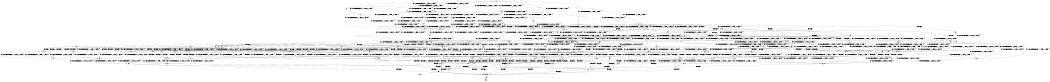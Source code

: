 digraph BCG {
size = "7, 10.5";
center = TRUE;
node [shape = circle];
0 [peripheries = 2];
0 -> 1 [label = "EX !0 !ATOMIC_EXCH_BRANCH (1, +0, FALSE, +0, 1, TRUE) !{}"];
0 -> 2 [label = "EX !2 !ATOMIC_EXCH_BRANCH (1, +0, TRUE, +0, 1, TRUE) !{}"];
0 -> 3 [label = "EX !1 !ATOMIC_EXCH_BRANCH (1, +1, TRUE, +0, 2, TRUE) !{}"];
0 -> 4 [label = "EX !0 !ATOMIC_EXCH_BRANCH (1, +0, FALSE, +0, 1, TRUE) !{}"];
0 -> 5 [label = "EX !2 !ATOMIC_EXCH_BRANCH (1, +0, TRUE, +0, 1, TRUE) !{}"];
0 -> 6 [label = "EX !1 !ATOMIC_EXCH_BRANCH (1, +1, TRUE, +0, 2, TRUE) !{}"];
1 -> 7 [label = "EX !2 !ATOMIC_EXCH_BRANCH (1, +0, TRUE, +0, 1, TRUE) !{}"];
2 -> 8 [label = "EX !0 !ATOMIC_EXCH_BRANCH (1, +0, FALSE, +0, 1, TRUE) !{}"];
3 -> 9 [label = "EX !0 !ATOMIC_EXCH_BRANCH (1, +0, FALSE, +0, 1, FALSE) !{}"];
4 -> 1 [label = "EX !0 !ATOMIC_EXCH_BRANCH (1, +0, FALSE, +0, 1, TRUE) !{}"];
4 -> 7 [label = "EX !2 !ATOMIC_EXCH_BRANCH (1, +0, TRUE, +0, 1, TRUE) !{}"];
4 -> 10 [label = "EX !1 !ATOMIC_EXCH_BRANCH (1, +1, TRUE, +0, 2, TRUE) !{}"];
4 -> 4 [label = "EX !0 !ATOMIC_EXCH_BRANCH (1, +0, FALSE, +0, 1, TRUE) !{}"];
4 -> 11 [label = "EX !2 !ATOMIC_EXCH_BRANCH (1, +0, TRUE, +0, 1, TRUE) !{}"];
4 -> 12 [label = "EX !1 !ATOMIC_EXCH_BRANCH (1, +1, TRUE, +0, 2, TRUE) !{}"];
5 -> 2 [label = "EX !2 !ATOMIC_EXCH_BRANCH (1, +0, TRUE, +0, 1, TRUE) !{}"];
5 -> 8 [label = "EX !0 !ATOMIC_EXCH_BRANCH (1, +0, FALSE, +0, 1, TRUE) !{}"];
5 -> 13 [label = "EX !1 !ATOMIC_EXCH_BRANCH (1, +1, TRUE, +0, 2, TRUE) !{}"];
5 -> 5 [label = "EX !2 !ATOMIC_EXCH_BRANCH (1, +0, TRUE, +0, 1, TRUE) !{}"];
5 -> 14 [label = "EX !0 !ATOMIC_EXCH_BRANCH (1, +0, FALSE, +0, 1, TRUE) !{}"];
5 -> 15 [label = "EX !1 !ATOMIC_EXCH_BRANCH (1, +1, TRUE, +0, 2, TRUE) !{}"];
6 -> 9 [label = "EX !0 !ATOMIC_EXCH_BRANCH (1, +0, FALSE, +0, 1, FALSE) !{}"];
6 -> 16 [label = "EX !2 !ATOMIC_EXCH_BRANCH (1, +0, TRUE, +0, 1, FALSE) !{}"];
6 -> 17 [label = "TERMINATE !1"];
6 -> 18 [label = "EX !0 !ATOMIC_EXCH_BRANCH (1, +0, FALSE, +0, 1, FALSE) !{}"];
6 -> 19 [label = "EX !2 !ATOMIC_EXCH_BRANCH (1, +0, TRUE, +0, 1, FALSE) !{}"];
6 -> 20 [label = "TERMINATE !1"];
7 -> 8 [label = "EX !0 !ATOMIC_EXCH_BRANCH (1, +0, FALSE, +0, 1, TRUE) !{}"];
8 -> 21 [label = "EX !1 !ATOMIC_EXCH_BRANCH (1, +1, TRUE, +0, 2, TRUE) !{}"];
9 -> 22 [label = "EX !2 !ATOMIC_EXCH_BRANCH (1, +0, TRUE, +0, 1, FALSE) !{}"];
10 -> 9 [label = "EX !0 !ATOMIC_EXCH_BRANCH (1, +0, FALSE, +0, 1, FALSE) !{}"];
11 -> 8 [label = "EX !0 !ATOMIC_EXCH_BRANCH (1, +0, FALSE, +0, 1, TRUE) !{}"];
11 -> 7 [label = "EX !2 !ATOMIC_EXCH_BRANCH (1, +0, TRUE, +0, 1, TRUE) !{}"];
11 -> 21 [label = "EX !1 !ATOMIC_EXCH_BRANCH (1, +1, TRUE, +0, 2, TRUE) !{}"];
11 -> 14 [label = "EX !0 !ATOMIC_EXCH_BRANCH (1, +0, FALSE, +0, 1, TRUE) !{}"];
11 -> 11 [label = "EX !2 !ATOMIC_EXCH_BRANCH (1, +0, TRUE, +0, 1, TRUE) !{}"];
11 -> 23 [label = "EX !1 !ATOMIC_EXCH_BRANCH (1, +1, TRUE, +0, 2, TRUE) !{}"];
12 -> 9 [label = "EX !0 !ATOMIC_EXCH_BRANCH (1, +0, FALSE, +0, 1, FALSE) !{}"];
12 -> 24 [label = "EX !2 !ATOMIC_EXCH_BRANCH (1, +0, TRUE, +0, 1, FALSE) !{}"];
12 -> 25 [label = "TERMINATE !1"];
12 -> 18 [label = "EX !0 !ATOMIC_EXCH_BRANCH (1, +0, FALSE, +0, 1, FALSE) !{}"];
12 -> 26 [label = "EX !2 !ATOMIC_EXCH_BRANCH (1, +0, TRUE, +0, 1, FALSE) !{}"];
12 -> 27 [label = "TERMINATE !1"];
13 -> 16 [label = "EX !2 !ATOMIC_EXCH_BRANCH (1, +0, TRUE, +0, 1, FALSE) !{}"];
14 -> 8 [label = "EX !0 !ATOMIC_EXCH_BRANCH (1, +0, FALSE, +0, 1, TRUE) !{}"];
14 -> 7 [label = "EX !2 !ATOMIC_EXCH_BRANCH (1, +0, TRUE, +0, 1, TRUE) !{}"];
14 -> 21 [label = "EX !1 !ATOMIC_EXCH_BRANCH (1, +1, TRUE, +0, 2, TRUE) !{}"];
14 -> 14 [label = "EX !0 !ATOMIC_EXCH_BRANCH (1, +0, FALSE, +0, 1, TRUE) !{}"];
14 -> 11 [label = "EX !2 !ATOMIC_EXCH_BRANCH (1, +0, TRUE, +0, 1, TRUE) !{}"];
14 -> 23 [label = "EX !1 !ATOMIC_EXCH_BRANCH (1, +1, TRUE, +0, 2, TRUE) !{}"];
15 -> 16 [label = "EX !2 !ATOMIC_EXCH_BRANCH (1, +0, TRUE, +0, 1, FALSE) !{}"];
15 -> 28 [label = "EX !0 !ATOMIC_EXCH_BRANCH (1, +0, FALSE, +0, 1, FALSE) !{}"];
15 -> 29 [label = "TERMINATE !1"];
15 -> 19 [label = "EX !2 !ATOMIC_EXCH_BRANCH (1, +0, TRUE, +0, 1, FALSE) !{}"];
15 -> 30 [label = "EX !0 !ATOMIC_EXCH_BRANCH (1, +0, FALSE, +0, 1, FALSE) !{}"];
15 -> 31 [label = "TERMINATE !1"];
16 -> 32 [label = "EX !2 !ATOMIC_EXCH_BRANCH (1, +1, TRUE, +0, 3, TRUE) !{}"];
17 -> 33 [label = "EX !0 !ATOMIC_EXCH_BRANCH (1, +0, FALSE, +0, 1, FALSE) !{}"];
18 -> 22 [label = "EX !2 !ATOMIC_EXCH_BRANCH (1, +0, TRUE, +0, 1, FALSE) !{}"];
18 -> 34 [label = "TERMINATE !0"];
18 -> 35 [label = "TERMINATE !1"];
18 -> 36 [label = "EX !2 !ATOMIC_EXCH_BRANCH (1, +0, TRUE, +0, 1, FALSE) !{}"];
18 -> 37 [label = "TERMINATE !0"];
18 -> 38 [label = "TERMINATE !1"];
19 -> 32 [label = "EX !2 !ATOMIC_EXCH_BRANCH (1, +1, TRUE, +0, 3, TRUE) !{}"];
19 -> 39 [label = "EX !0 !ATOMIC_EXCH_BRANCH (1, +0, FALSE, +0, 1, TRUE) !{}"];
19 -> 40 [label = "TERMINATE !1"];
19 -> 41 [label = "EX !2 !ATOMIC_EXCH_BRANCH (1, +1, TRUE, +0, 3, TRUE) !{}"];
19 -> 42 [label = "EX !0 !ATOMIC_EXCH_BRANCH (1, +0, FALSE, +0, 1, TRUE) !{}"];
19 -> 43 [label = "TERMINATE !1"];
20 -> 33 [label = "EX !0 !ATOMIC_EXCH_BRANCH (1, +0, FALSE, +0, 1, FALSE) !{}"];
20 -> 44 [label = "EX !2 !ATOMIC_EXCH_BRANCH (1, +0, TRUE, +0, 1, FALSE) !{}"];
20 -> 45 [label = "EX !0 !ATOMIC_EXCH_BRANCH (1, +0, FALSE, +0, 1, FALSE) !{}"];
20 -> 46 [label = "EX !2 !ATOMIC_EXCH_BRANCH (1, +0, TRUE, +0, 1, FALSE) !{}"];
21 -> 28 [label = "EX !0 !ATOMIC_EXCH_BRANCH (1, +0, FALSE, +0, 1, FALSE) !{}"];
22 -> 47 [label = "EX !2 !ATOMIC_EXCH_BRANCH (1, +1, TRUE, +0, 3, TRUE) !{}"];
23 -> 28 [label = "EX !0 !ATOMIC_EXCH_BRANCH (1, +0, FALSE, +0, 1, FALSE) !{}"];
23 -> 24 [label = "EX !2 !ATOMIC_EXCH_BRANCH (1, +0, TRUE, +0, 1, FALSE) !{}"];
23 -> 48 [label = "TERMINATE !1"];
23 -> 30 [label = "EX !0 !ATOMIC_EXCH_BRANCH (1, +0, FALSE, +0, 1, FALSE) !{}"];
23 -> 26 [label = "EX !2 !ATOMIC_EXCH_BRANCH (1, +0, TRUE, +0, 1, FALSE) !{}"];
23 -> 49 [label = "TERMINATE !1"];
24 -> 39 [label = "EX !0 !ATOMIC_EXCH_BRANCH (1, +0, FALSE, +0, 1, TRUE) !{}"];
25 -> 50 [label = "EX !2 !ATOMIC_EXCH_BRANCH (1, +0, TRUE, +0, 1, FALSE) !{}"];
26 -> 39 [label = "EX !0 !ATOMIC_EXCH_BRANCH (1, +0, FALSE, +0, 1, TRUE) !{}"];
26 -> 51 [label = "EX !2 !ATOMIC_EXCH_BRANCH (1, +1, TRUE, +0, 3, TRUE) !{}"];
26 -> 52 [label = "TERMINATE !1"];
26 -> 42 [label = "EX !0 !ATOMIC_EXCH_BRANCH (1, +0, FALSE, +0, 1, TRUE) !{}"];
26 -> 53 [label = "EX !2 !ATOMIC_EXCH_BRANCH (1, +1, TRUE, +0, 3, TRUE) !{}"];
26 -> 54 [label = "TERMINATE !1"];
27 -> 50 [label = "EX !2 !ATOMIC_EXCH_BRANCH (1, +0, TRUE, +0, 1, FALSE) !{}"];
27 -> 33 [label = "EX !0 !ATOMIC_EXCH_BRANCH (1, +0, FALSE, +0, 1, FALSE) !{}"];
27 -> 55 [label = "EX !2 !ATOMIC_EXCH_BRANCH (1, +0, TRUE, +0, 1, FALSE) !{}"];
27 -> 45 [label = "EX !0 !ATOMIC_EXCH_BRANCH (1, +0, FALSE, +0, 1, FALSE) !{}"];
28 -> 22 [label = "EX !2 !ATOMIC_EXCH_BRANCH (1, +0, TRUE, +0, 1, FALSE) !{}"];
29 -> 56 [label = "EX !0 !ATOMIC_EXCH_BRANCH (1, +0, FALSE, +0, 1, FALSE) !{}"];
30 -> 22 [label = "EX !2 !ATOMIC_EXCH_BRANCH (1, +0, TRUE, +0, 1, FALSE) !{}"];
30 -> 57 [label = "TERMINATE !0"];
30 -> 58 [label = "TERMINATE !1"];
30 -> 36 [label = "EX !2 !ATOMIC_EXCH_BRANCH (1, +0, TRUE, +0, 1, FALSE) !{}"];
30 -> 59 [label = "TERMINATE !0"];
30 -> 60 [label = "TERMINATE !1"];
31 -> 56 [label = "EX !0 !ATOMIC_EXCH_BRANCH (1, +0, FALSE, +0, 1, FALSE) !{}"];
31 -> 44 [label = "EX !2 !ATOMIC_EXCH_BRANCH (1, +0, TRUE, +0, 1, FALSE) !{}"];
31 -> 61 [label = "EX !0 !ATOMIC_EXCH_BRANCH (1, +0, FALSE, +0, 1, FALSE) !{}"];
31 -> 46 [label = "EX !2 !ATOMIC_EXCH_BRANCH (1, +0, TRUE, +0, 1, FALSE) !{}"];
32 -> 62 [label = "EX !0 !ATOMIC_EXCH_BRANCH (1, +0, FALSE, +0, 1, FALSE) !{}"];
33 -> 63 [label = "EX !2 !ATOMIC_EXCH_BRANCH (1, +0, TRUE, +0, 1, FALSE) !{}"];
34 -> 64 [label = "EX !2 !ATOMIC_EXCH_BRANCH (1, +0, TRUE, +0, 1, FALSE) !{}"];
35 -> 63 [label = "EX !2 !ATOMIC_EXCH_BRANCH (1, +0, TRUE, +0, 1, FALSE) !{}"];
36 -> 47 [label = "EX !2 !ATOMIC_EXCH_BRANCH (1, +1, TRUE, +0, 3, TRUE) !{}"];
36 -> 65 [label = "TERMINATE !0"];
36 -> 66 [label = "TERMINATE !1"];
36 -> 67 [label = "EX !2 !ATOMIC_EXCH_BRANCH (1, +1, TRUE, +0, 3, TRUE) !{}"];
36 -> 68 [label = "TERMINATE !0"];
36 -> 69 [label = "TERMINATE !1"];
37 -> 64 [label = "EX !2 !ATOMIC_EXCH_BRANCH (1, +0, TRUE, +0, 1, FALSE) !{}"];
37 -> 70 [label = "TERMINATE !1"];
37 -> 71 [label = "EX !2 !ATOMIC_EXCH_BRANCH (1, +0, TRUE, +0, 1, FALSE) !{}"];
37 -> 72 [label = "TERMINATE !1"];
38 -> 63 [label = "EX !2 !ATOMIC_EXCH_BRANCH (1, +0, TRUE, +0, 1, FALSE) !{}"];
38 -> 70 [label = "TERMINATE !0"];
38 -> 73 [label = "EX !2 !ATOMIC_EXCH_BRANCH (1, +0, TRUE, +0, 1, FALSE) !{}"];
38 -> 72 [label = "TERMINATE !0"];
39 -> 51 [label = "EX !2 !ATOMIC_EXCH_BRANCH (1, +1, TRUE, +0, 3, TRUE) !{}"];
40 -> 74 [label = "EX !0 !ATOMIC_EXCH_BRANCH (1, +0, FALSE, +0, 1, TRUE) !{}"];
41 -> 62 [label = "EX !0 !ATOMIC_EXCH_BRANCH (1, +0, FALSE, +0, 1, FALSE) !{}"];
41 -> 75 [label = "TERMINATE !2"];
41 -> 76 [label = "TERMINATE !1"];
41 -> 77 [label = "EX !0 !ATOMIC_EXCH_BRANCH (1, +0, FALSE, +0, 1, FALSE) !{}"];
41 -> 78 [label = "TERMINATE !2"];
41 -> 79 [label = "TERMINATE !1"];
42 -> 39 [label = "EX !0 !ATOMIC_EXCH_BRANCH (1, +0, FALSE, +0, 1, TRUE) !{}"];
42 -> 51 [label = "EX !2 !ATOMIC_EXCH_BRANCH (1, +1, TRUE, +0, 3, TRUE) !{}"];
42 -> 52 [label = "TERMINATE !1"];
42 -> 42 [label = "EX !0 !ATOMIC_EXCH_BRANCH (1, +0, FALSE, +0, 1, TRUE) !{}"];
42 -> 53 [label = "EX !2 !ATOMIC_EXCH_BRANCH (1, +1, TRUE, +0, 3, TRUE) !{}"];
42 -> 54 [label = "TERMINATE !1"];
43 -> 74 [label = "EX !0 !ATOMIC_EXCH_BRANCH (1, +0, FALSE, +0, 1, TRUE) !{}"];
43 -> 80 [label = "EX !2 !ATOMIC_EXCH_BRANCH (1, +1, TRUE, +0, 3, TRUE) !{}"];
43 -> 81 [label = "EX !0 !ATOMIC_EXCH_BRANCH (1, +0, FALSE, +0, 1, TRUE) !{}"];
43 -> 82 [label = "EX !2 !ATOMIC_EXCH_BRANCH (1, +1, TRUE, +0, 3, TRUE) !{}"];
44 -> 80 [label = "EX !2 !ATOMIC_EXCH_BRANCH (1, +1, TRUE, +0, 3, TRUE) !{}"];
45 -> 63 [label = "EX !2 !ATOMIC_EXCH_BRANCH (1, +0, TRUE, +0, 1, FALSE) !{}"];
45 -> 70 [label = "TERMINATE !0"];
45 -> 73 [label = "EX !2 !ATOMIC_EXCH_BRANCH (1, +0, TRUE, +0, 1, FALSE) !{}"];
45 -> 72 [label = "TERMINATE !0"];
46 -> 80 [label = "EX !2 !ATOMIC_EXCH_BRANCH (1, +1, TRUE, +0, 3, TRUE) !{}"];
46 -> 74 [label = "EX !0 !ATOMIC_EXCH_BRANCH (1, +0, FALSE, +0, 1, TRUE) !{}"];
46 -> 82 [label = "EX !2 !ATOMIC_EXCH_BRANCH (1, +1, TRUE, +0, 3, TRUE) !{}"];
46 -> 81 [label = "EX !0 !ATOMIC_EXCH_BRANCH (1, +0, FALSE, +0, 1, TRUE) !{}"];
47 -> 83 [label = "TERMINATE !0"];
48 -> 56 [label = "EX !0 !ATOMIC_EXCH_BRANCH (1, +0, FALSE, +0, 1, FALSE) !{}"];
49 -> 56 [label = "EX !0 !ATOMIC_EXCH_BRANCH (1, +0, FALSE, +0, 1, FALSE) !{}"];
49 -> 50 [label = "EX !2 !ATOMIC_EXCH_BRANCH (1, +0, TRUE, +0, 1, FALSE) !{}"];
49 -> 61 [label = "EX !0 !ATOMIC_EXCH_BRANCH (1, +0, FALSE, +0, 1, FALSE) !{}"];
49 -> 55 [label = "EX !2 !ATOMIC_EXCH_BRANCH (1, +0, TRUE, +0, 1, FALSE) !{}"];
50 -> 74 [label = "EX !0 !ATOMIC_EXCH_BRANCH (1, +0, FALSE, +0, 1, TRUE) !{}"];
51 -> 62 [label = "EX !0 !ATOMIC_EXCH_BRANCH (1, +0, FALSE, +0, 1, FALSE) !{}"];
52 -> 74 [label = "EX !0 !ATOMIC_EXCH_BRANCH (1, +0, FALSE, +0, 1, TRUE) !{}"];
53 -> 62 [label = "EX !0 !ATOMIC_EXCH_BRANCH (1, +0, FALSE, +0, 1, FALSE) !{}"];
53 -> 84 [label = "TERMINATE !2"];
53 -> 85 [label = "TERMINATE !1"];
53 -> 77 [label = "EX !0 !ATOMIC_EXCH_BRANCH (1, +0, FALSE, +0, 1, FALSE) !{}"];
53 -> 86 [label = "TERMINATE !2"];
53 -> 87 [label = "TERMINATE !1"];
54 -> 74 [label = "EX !0 !ATOMIC_EXCH_BRANCH (1, +0, FALSE, +0, 1, TRUE) !{}"];
54 -> 88 [label = "EX !2 !ATOMIC_EXCH_BRANCH (1, +1, TRUE, +0, 3, TRUE) !{}"];
54 -> 81 [label = "EX !0 !ATOMIC_EXCH_BRANCH (1, +0, FALSE, +0, 1, TRUE) !{}"];
54 -> 89 [label = "EX !2 !ATOMIC_EXCH_BRANCH (1, +1, TRUE, +0, 3, TRUE) !{}"];
55 -> 74 [label = "EX !0 !ATOMIC_EXCH_BRANCH (1, +0, FALSE, +0, 1, TRUE) !{}"];
55 -> 88 [label = "EX !2 !ATOMIC_EXCH_BRANCH (1, +1, TRUE, +0, 3, TRUE) !{}"];
55 -> 81 [label = "EX !0 !ATOMIC_EXCH_BRANCH (1, +0, FALSE, +0, 1, TRUE) !{}"];
55 -> 89 [label = "EX !2 !ATOMIC_EXCH_BRANCH (1, +1, TRUE, +0, 3, TRUE) !{}"];
56 -> 63 [label = "EX !2 !ATOMIC_EXCH_BRANCH (1, +0, TRUE, +0, 1, FALSE) !{}"];
57 -> 90 [label = "TERMINATE !1"];
58 -> 90 [label = "TERMINATE !0"];
59 -> 90 [label = "TERMINATE !1"];
59 -> 64 [label = "EX !2 !ATOMIC_EXCH_BRANCH (1, +0, TRUE, +0, 1, FALSE) !{}"];
59 -> 91 [label = "TERMINATE !1"];
59 -> 71 [label = "EX !2 !ATOMIC_EXCH_BRANCH (1, +0, TRUE, +0, 1, FALSE) !{}"];
60 -> 90 [label = "TERMINATE !0"];
60 -> 63 [label = "EX !2 !ATOMIC_EXCH_BRANCH (1, +0, TRUE, +0, 1, FALSE) !{}"];
60 -> 91 [label = "TERMINATE !0"];
60 -> 73 [label = "EX !2 !ATOMIC_EXCH_BRANCH (1, +0, TRUE, +0, 1, FALSE) !{}"];
61 -> 63 [label = "EX !2 !ATOMIC_EXCH_BRANCH (1, +0, TRUE, +0, 1, FALSE) !{}"];
61 -> 90 [label = "TERMINATE !0"];
61 -> 73 [label = "EX !2 !ATOMIC_EXCH_BRANCH (1, +0, TRUE, +0, 1, FALSE) !{}"];
61 -> 91 [label = "TERMINATE !0"];
62 -> 83 [label = "TERMINATE !0"];
63 -> 92 [label = "EX !2 !ATOMIC_EXCH_BRANCH (1, +1, TRUE, +0, 3, TRUE) !{}"];
64 -> 93 [label = "EX !2 !ATOMIC_EXCH_BRANCH (1, +1, TRUE, +0, 3, TRUE) !{}"];
65 -> 94 [label = "TERMINATE !1"];
66 -> 94 [label = "TERMINATE !0"];
67 -> 83 [label = "TERMINATE !0"];
67 -> 95 [label = "TERMINATE !2"];
67 -> 96 [label = "TERMINATE !1"];
67 -> 97 [label = "TERMINATE !0"];
67 -> 98 [label = "TERMINATE !2"];
67 -> 99 [label = "TERMINATE !1"];
68 -> 94 [label = "TERMINATE !1"];
68 -> 93 [label = "EX !2 !ATOMIC_EXCH_BRANCH (1, +1, TRUE, +0, 3, TRUE) !{}"];
68 -> 100 [label = "TERMINATE !1"];
68 -> 101 [label = "EX !2 !ATOMIC_EXCH_BRANCH (1, +1, TRUE, +0, 3, TRUE) !{}"];
69 -> 94 [label = "TERMINATE !0"];
69 -> 92 [label = "EX !2 !ATOMIC_EXCH_BRANCH (1, +1, TRUE, +0, 3, TRUE) !{}"];
69 -> 100 [label = "TERMINATE !0"];
69 -> 102 [label = "EX !2 !ATOMIC_EXCH_BRANCH (1, +1, TRUE, +0, 3, TRUE) !{}"];
70 -> 103 [label = "EX !2 !ATOMIC_EXCH_BRANCH (1, +0, TRUE, +0, 1, FALSE) !{}"];
71 -> 93 [label = "EX !2 !ATOMIC_EXCH_BRANCH (1, +1, TRUE, +0, 3, TRUE) !{}"];
71 -> 94 [label = "TERMINATE !1"];
71 -> 101 [label = "EX !2 !ATOMIC_EXCH_BRANCH (1, +1, TRUE, +0, 3, TRUE) !{}"];
71 -> 100 [label = "TERMINATE !1"];
72 -> 103 [label = "EX !2 !ATOMIC_EXCH_BRANCH (1, +0, TRUE, +0, 1, FALSE) !{}"];
72 -> 104 [label = "EX !2 !ATOMIC_EXCH_BRANCH (1, +0, TRUE, +0, 1, FALSE) !{}"];
73 -> 92 [label = "EX !2 !ATOMIC_EXCH_BRANCH (1, +1, TRUE, +0, 3, TRUE) !{}"];
73 -> 94 [label = "TERMINATE !0"];
73 -> 102 [label = "EX !2 !ATOMIC_EXCH_BRANCH (1, +1, TRUE, +0, 3, TRUE) !{}"];
73 -> 100 [label = "TERMINATE !0"];
74 -> 88 [label = "EX !2 !ATOMIC_EXCH_BRANCH (1, +1, TRUE, +0, 3, TRUE) !{}"];
75 -> 105 [label = "EX !0 !ATOMIC_EXCH_BRANCH (1, +0, FALSE, +0, 1, FALSE) !{}"];
76 -> 106 [label = "EX !0 !ATOMIC_EXCH_BRANCH (1, +0, FALSE, +0, 1, FALSE) !{}"];
77 -> 83 [label = "TERMINATE !0"];
77 -> 95 [label = "TERMINATE !2"];
77 -> 96 [label = "TERMINATE !1"];
77 -> 97 [label = "TERMINATE !0"];
77 -> 98 [label = "TERMINATE !2"];
77 -> 99 [label = "TERMINATE !1"];
78 -> 105 [label = "EX !0 !ATOMIC_EXCH_BRANCH (1, +0, FALSE, +0, 1, FALSE) !{}"];
78 -> 107 [label = "TERMINATE !1"];
78 -> 108 [label = "EX !0 !ATOMIC_EXCH_BRANCH (1, +0, FALSE, +0, 1, FALSE) !{}"];
78 -> 109 [label = "TERMINATE !1"];
79 -> 106 [label = "EX !0 !ATOMIC_EXCH_BRANCH (1, +0, FALSE, +0, 1, FALSE) !{}"];
79 -> 107 [label = "TERMINATE !2"];
79 -> 110 [label = "EX !0 !ATOMIC_EXCH_BRANCH (1, +0, FALSE, +0, 1, FALSE) !{}"];
79 -> 109 [label = "TERMINATE !2"];
80 -> 106 [label = "EX !0 !ATOMIC_EXCH_BRANCH (1, +0, FALSE, +0, 1, FALSE) !{}"];
81 -> 74 [label = "EX !0 !ATOMIC_EXCH_BRANCH (1, +0, FALSE, +0, 1, TRUE) !{}"];
81 -> 88 [label = "EX !2 !ATOMIC_EXCH_BRANCH (1, +1, TRUE, +0, 3, TRUE) !{}"];
81 -> 81 [label = "EX !0 !ATOMIC_EXCH_BRANCH (1, +0, FALSE, +0, 1, TRUE) !{}"];
81 -> 89 [label = "EX !2 !ATOMIC_EXCH_BRANCH (1, +1, TRUE, +0, 3, TRUE) !{}"];
82 -> 106 [label = "EX !0 !ATOMIC_EXCH_BRANCH (1, +0, FALSE, +0, 1, FALSE) !{}"];
82 -> 107 [label = "TERMINATE !2"];
82 -> 110 [label = "EX !0 !ATOMIC_EXCH_BRANCH (1, +0, FALSE, +0, 1, FALSE) !{}"];
82 -> 109 [label = "TERMINATE !2"];
83 -> 111 [label = "TERMINATE !2"];
84 -> 112 [label = "TERMINATE !1"];
85 -> 112 [label = "TERMINATE !2"];
86 -> 112 [label = "TERMINATE !1"];
86 -> 105 [label = "EX !0 !ATOMIC_EXCH_BRANCH (1, +0, FALSE, +0, 1, FALSE) !{}"];
86 -> 113 [label = "TERMINATE !1"];
86 -> 108 [label = "EX !0 !ATOMIC_EXCH_BRANCH (1, +0, FALSE, +0, 1, FALSE) !{}"];
87 -> 112 [label = "TERMINATE !2"];
87 -> 106 [label = "EX !0 !ATOMIC_EXCH_BRANCH (1, +0, FALSE, +0, 1, FALSE) !{}"];
87 -> 113 [label = "TERMINATE !2"];
87 -> 110 [label = "EX !0 !ATOMIC_EXCH_BRANCH (1, +0, FALSE, +0, 1, FALSE) !{}"];
88 -> 106 [label = "EX !0 !ATOMIC_EXCH_BRANCH (1, +0, FALSE, +0, 1, FALSE) !{}"];
89 -> 106 [label = "EX !0 !ATOMIC_EXCH_BRANCH (1, +0, FALSE, +0, 1, FALSE) !{}"];
89 -> 112 [label = "TERMINATE !2"];
89 -> 110 [label = "EX !0 !ATOMIC_EXCH_BRANCH (1, +0, FALSE, +0, 1, FALSE) !{}"];
89 -> 113 [label = "TERMINATE !2"];
90 -> 103 [label = "EX !2 !ATOMIC_EXCH_BRANCH (1, +0, TRUE, +0, 1, FALSE) !{}"];
91 -> 103 [label = "EX !2 !ATOMIC_EXCH_BRANCH (1, +0, TRUE, +0, 1, FALSE) !{}"];
91 -> 104 [label = "EX !2 !ATOMIC_EXCH_BRANCH (1, +0, TRUE, +0, 1, FALSE) !{}"];
92 -> 114 [label = "TERMINATE !0"];
93 -> 111 [label = "TERMINATE !2"];
94 -> 115 [label = "EX !2 !ATOMIC_EXCH_BRANCH (1, +1, TRUE, +0, 3, TRUE) !{}"];
95 -> 111 [label = "TERMINATE !0"];
96 -> 114 [label = "TERMINATE !0"];
97 -> 111 [label = "TERMINATE !2"];
97 -> 114 [label = "TERMINATE !1"];
97 -> 116 [label = "TERMINATE !2"];
97 -> 117 [label = "TERMINATE !1"];
98 -> 111 [label = "TERMINATE !0"];
98 -> 118 [label = "TERMINATE !1"];
98 -> 116 [label = "TERMINATE !0"];
98 -> 119 [label = "TERMINATE !1"];
99 -> 114 [label = "TERMINATE !0"];
99 -> 118 [label = "TERMINATE !2"];
99 -> 117 [label = "TERMINATE !0"];
99 -> 119 [label = "TERMINATE !2"];
100 -> 115 [label = "EX !2 !ATOMIC_EXCH_BRANCH (1, +1, TRUE, +0, 3, TRUE) !{}"];
100 -> 120 [label = "EX !2 !ATOMIC_EXCH_BRANCH (1, +1, TRUE, +0, 3, TRUE) !{}"];
101 -> 111 [label = "TERMINATE !2"];
101 -> 114 [label = "TERMINATE !1"];
101 -> 116 [label = "TERMINATE !2"];
101 -> 117 [label = "TERMINATE !1"];
102 -> 114 [label = "TERMINATE !0"];
102 -> 118 [label = "TERMINATE !2"];
102 -> 117 [label = "TERMINATE !0"];
102 -> 119 [label = "TERMINATE !2"];
103 -> 115 [label = "EX !2 !ATOMIC_EXCH_BRANCH (1, +1, TRUE, +0, 3, TRUE) !{}"];
104 -> 115 [label = "EX !2 !ATOMIC_EXCH_BRANCH (1, +1, TRUE, +0, 3, TRUE) !{}"];
104 -> 120 [label = "EX !2 !ATOMIC_EXCH_BRANCH (1, +1, TRUE, +0, 3, TRUE) !{}"];
105 -> 111 [label = "TERMINATE !0"];
106 -> 114 [label = "TERMINATE !0"];
107 -> 121 [label = "EX !0 !ATOMIC_EXCH_BRANCH (1, +0, FALSE, +0, 1, FALSE) !{}"];
108 -> 111 [label = "TERMINATE !0"];
108 -> 118 [label = "TERMINATE !1"];
108 -> 116 [label = "TERMINATE !0"];
108 -> 119 [label = "TERMINATE !1"];
109 -> 121 [label = "EX !0 !ATOMIC_EXCH_BRANCH (1, +0, FALSE, +0, 1, FALSE) !{}"];
109 -> 122 [label = "EX !0 !ATOMIC_EXCH_BRANCH (1, +0, FALSE, +0, 1, FALSE) !{}"];
110 -> 114 [label = "TERMINATE !0"];
110 -> 118 [label = "TERMINATE !2"];
110 -> 117 [label = "TERMINATE !0"];
110 -> 119 [label = "TERMINATE !2"];
111 -> 123 [label = "TERMINATE !1"];
112 -> 121 [label = "EX !0 !ATOMIC_EXCH_BRANCH (1, +0, FALSE, +0, 1, FALSE) !{}"];
113 -> 121 [label = "EX !0 !ATOMIC_EXCH_BRANCH (1, +0, FALSE, +0, 1, FALSE) !{}"];
113 -> 122 [label = "EX !0 !ATOMIC_EXCH_BRANCH (1, +0, FALSE, +0, 1, FALSE) !{}"];
114 -> 123 [label = "TERMINATE !2"];
115 -> 123 [label = "TERMINATE !2"];
116 -> 123 [label = "TERMINATE !1"];
116 -> 124 [label = "TERMINATE !1"];
117 -> 123 [label = "TERMINATE !2"];
117 -> 124 [label = "TERMINATE !2"];
118 -> 123 [label = "TERMINATE !0"];
119 -> 123 [label = "TERMINATE !0"];
119 -> 124 [label = "TERMINATE !0"];
120 -> 123 [label = "TERMINATE !2"];
120 -> 124 [label = "TERMINATE !2"];
121 -> 123 [label = "TERMINATE !0"];
122 -> 123 [label = "TERMINATE !0"];
122 -> 124 [label = "TERMINATE !0"];
123 -> 125 [label = "exit"];
124 -> 126 [label = "exit"];
}
